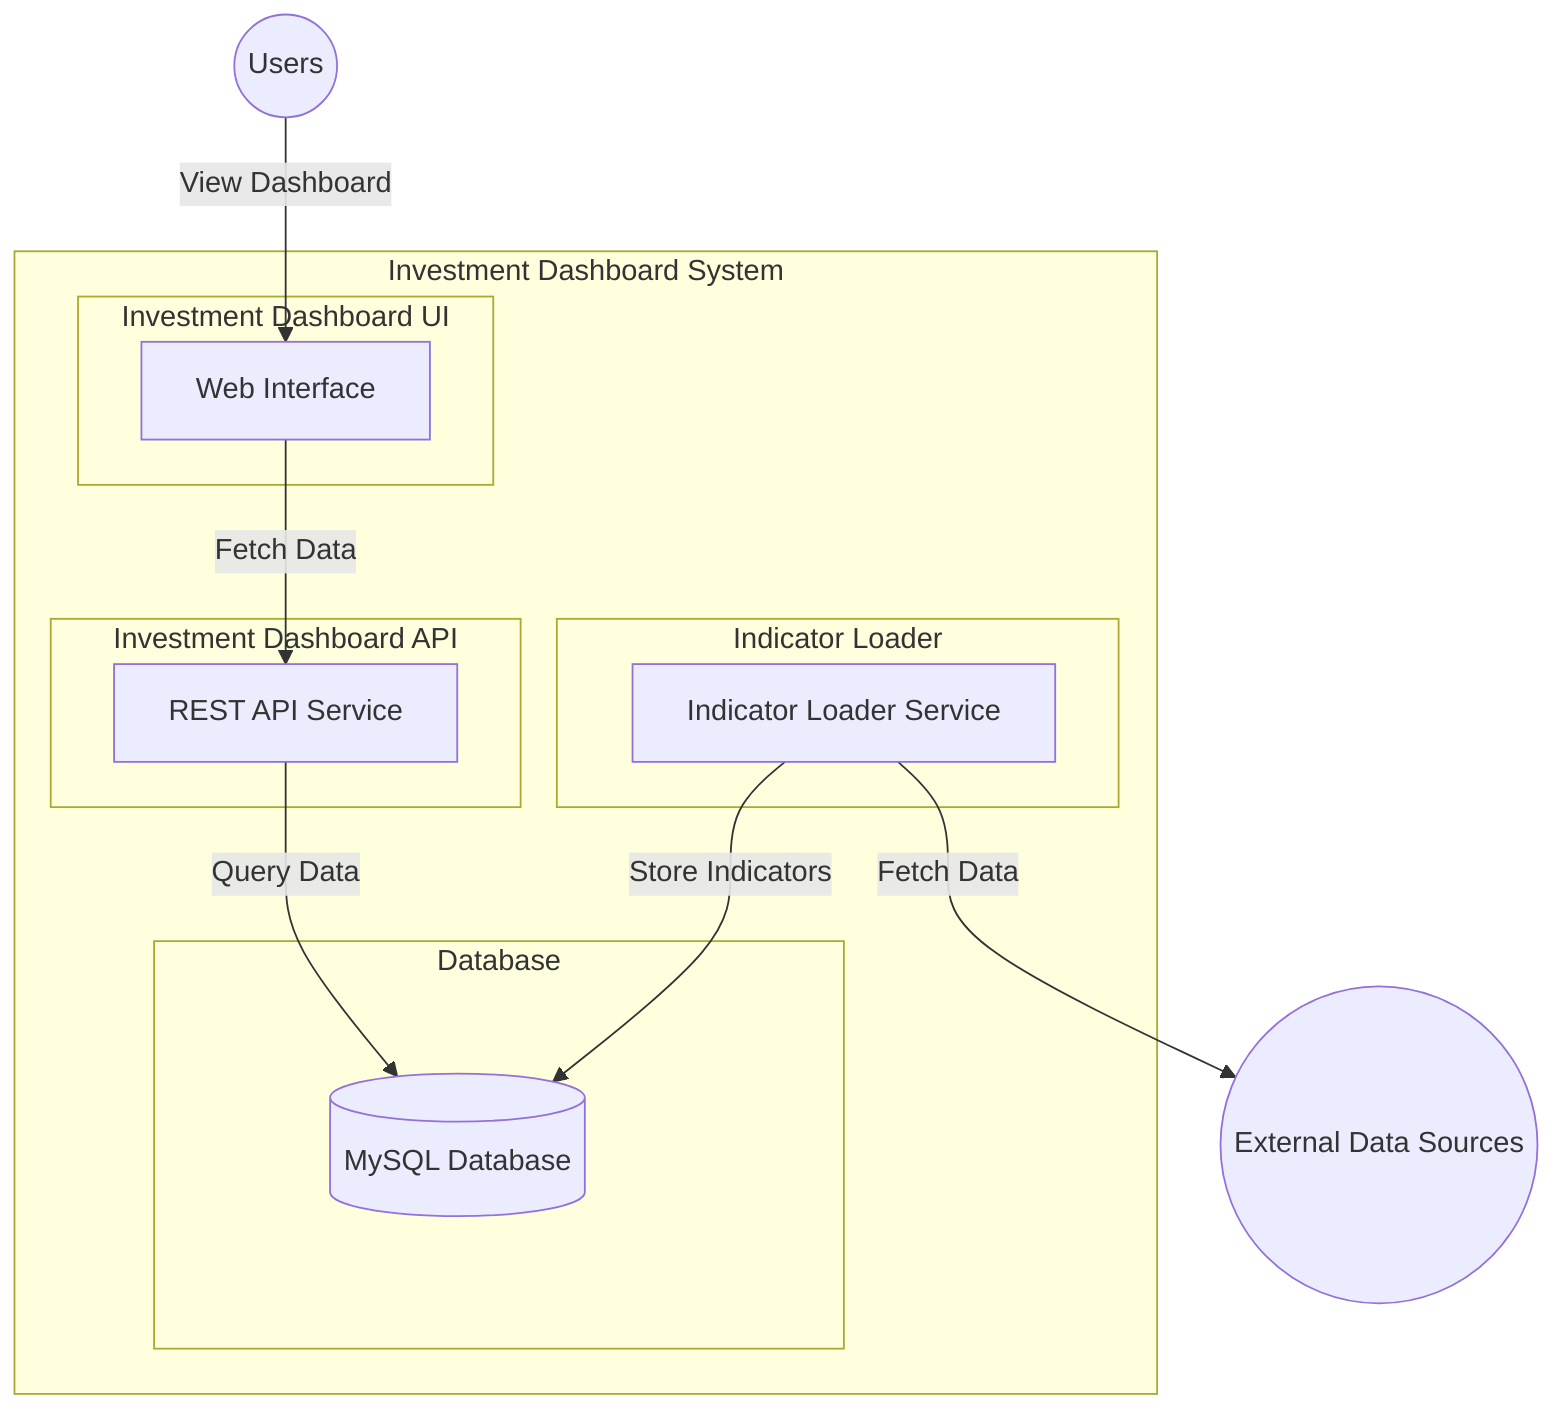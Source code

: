 graph TB
    %% System Context Level
    subgraph "Investment Dashboard System"
        %% Containers
        subgraph "Indicator Loader"
            IL[Indicator Loader Service]
        end

        subgraph "Investment Dashboard UI"
            UI[Web Interface]
        end

        subgraph "Investment Dashboard API"
            API[REST API Service]
        end

        subgraph "Database"
            DB[(MySQL Database)]
        end

        %% Relationships
        IL -->|Store Indicators| DB
        UI -->|Fetch Data| API
        API -->|Query Data| DB
    end

    %% External Actors
    Users((Users))
    ExternalData((External Data Sources))

    %% External Relationships
    Users -->|View Dashboard| UI
    IL -->|Fetch Data| ExternalData